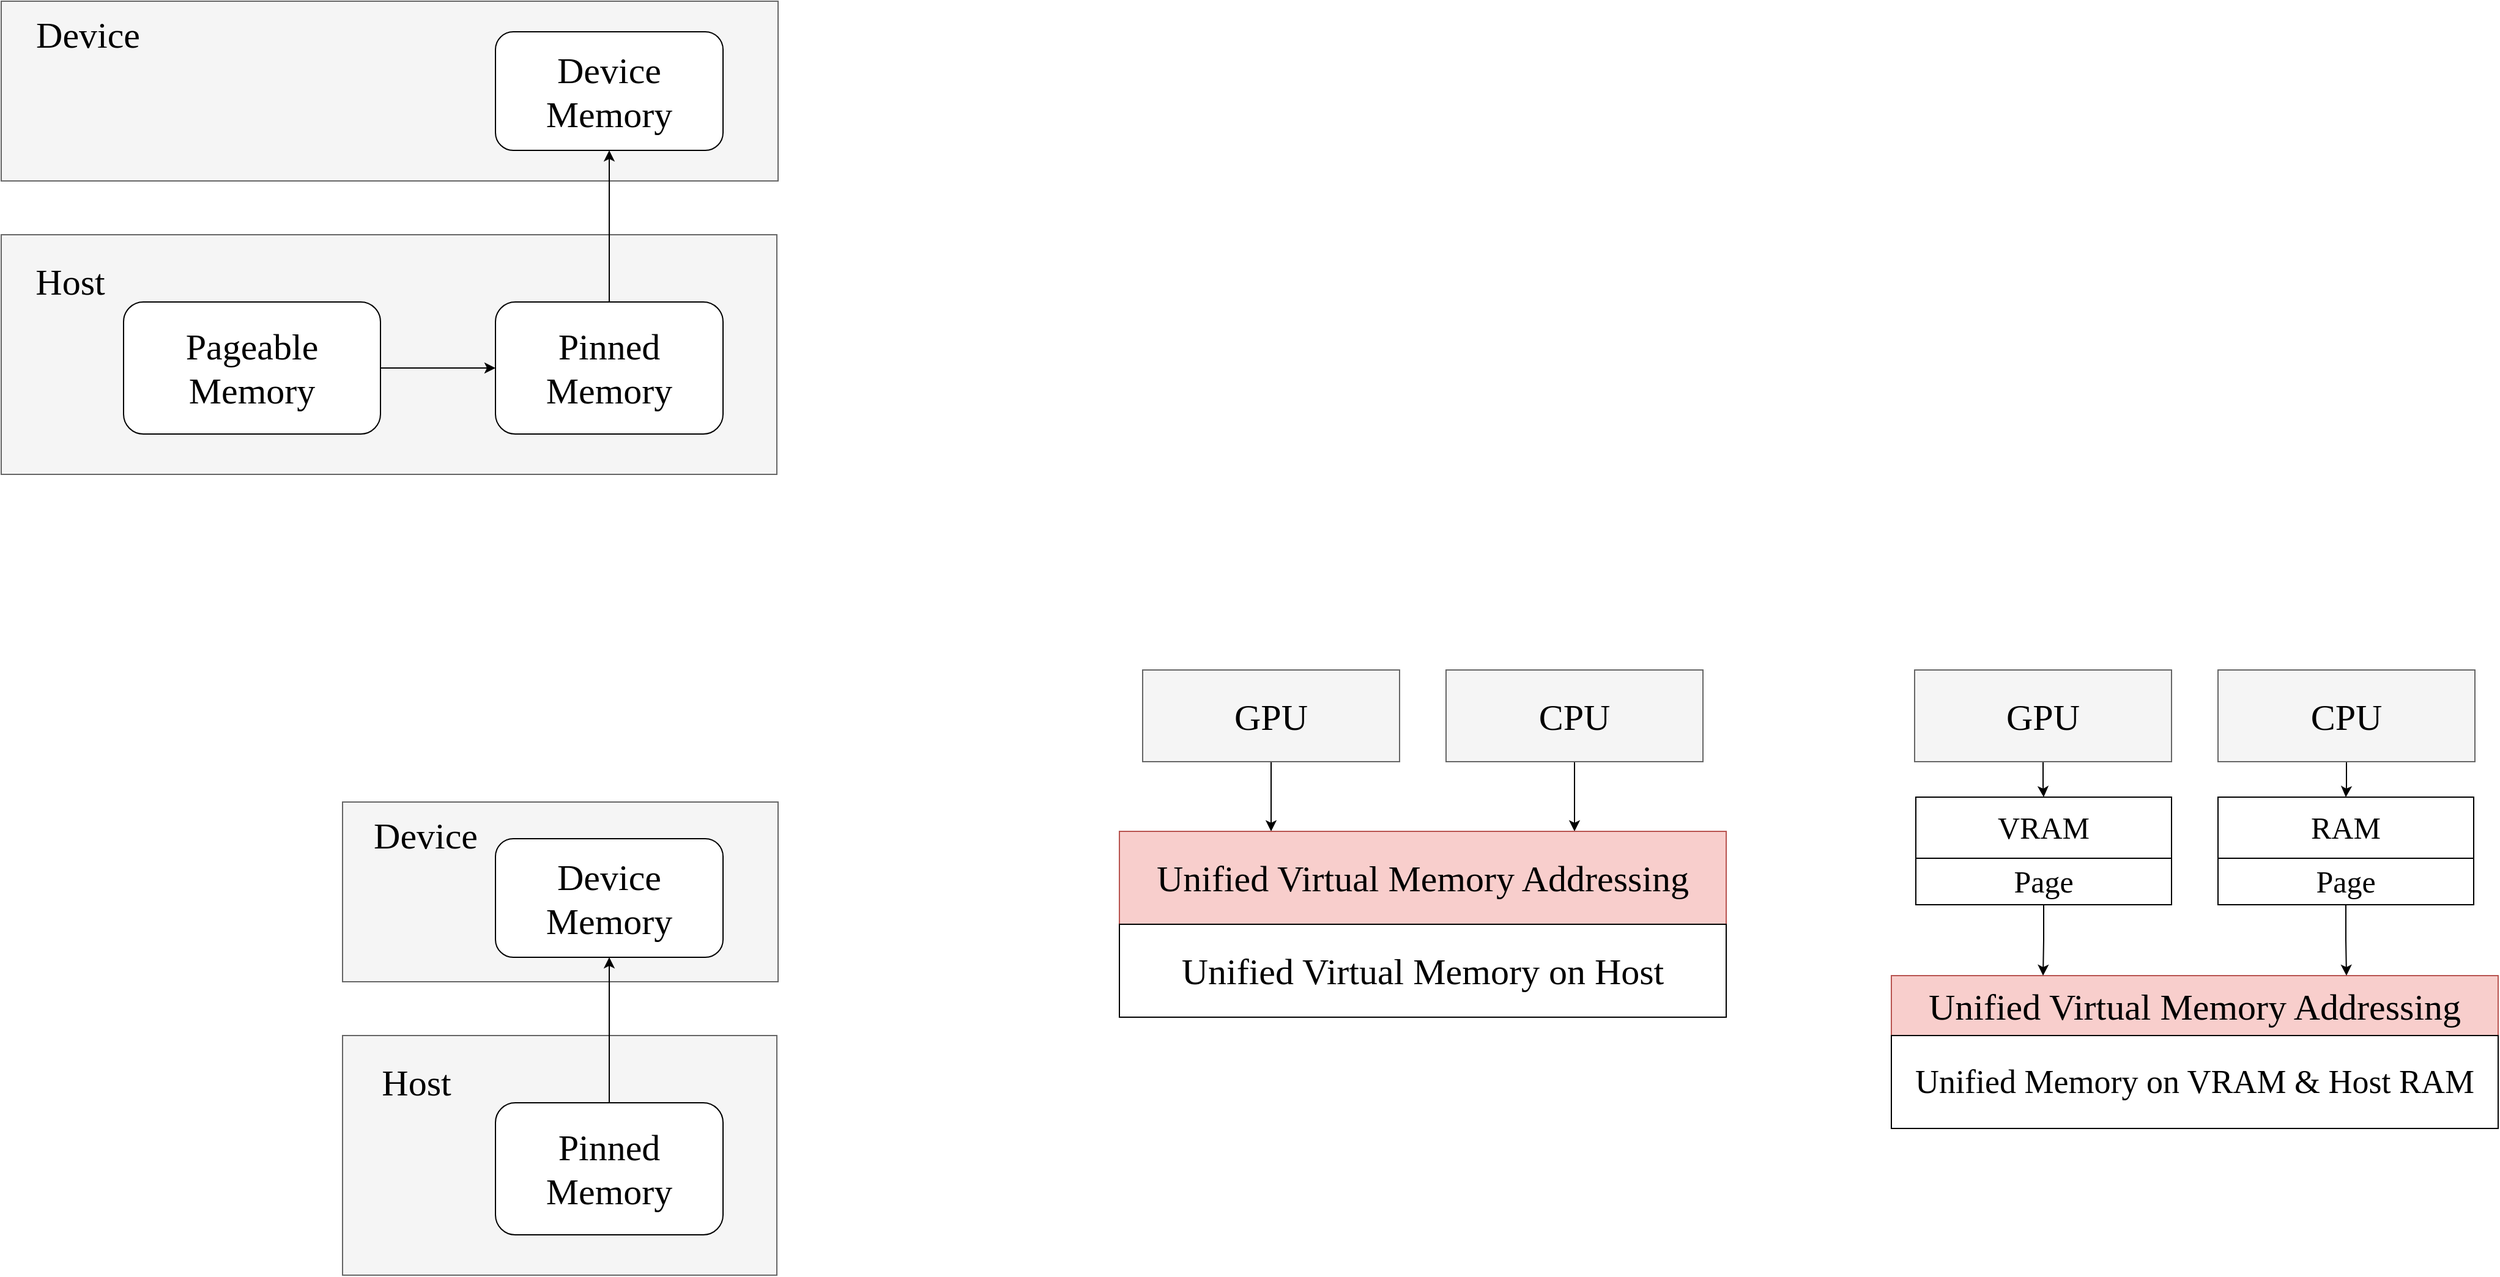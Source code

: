 <mxfile version="15.8.7" type="device"><diagram id="hrk3PfBAXStL3Mt9DNzF" name="Page-1"><mxGraphModel dx="1980" dy="1127" grid="0" gridSize="10" guides="1" tooltips="1" connect="1" arrows="1" fold="1" page="0" pageScale="1" pageWidth="827" pageHeight="1169" math="0" shadow="0"><root><mxCell id="0"/><mxCell id="1" parent="0"/><mxCell id="eNqkEs_kJdFXKLCoqqTT-1" value="" style="rounded=0;whiteSpace=wrap;html=1;fillColor=#f5f5f5;fontColor=#333333;strokeColor=#666666;" parent="1" vertex="1"><mxGeometry x="-33" y="328" width="634" height="196" as="geometry"/></mxCell><mxCell id="eNqkEs_kJdFXKLCoqqTT-2" value="&lt;font face=&quot;Lucida Console&quot; style=&quot;font-size: 30px&quot;&gt;Host&amp;nbsp;&amp;nbsp;&lt;/font&gt;" style="text;html=1;strokeColor=none;fillColor=none;align=center;verticalAlign=middle;whiteSpace=wrap;rounded=0;" parent="1" vertex="1"><mxGeometry x="1" y="351" width="60" height="30" as="geometry"/></mxCell><mxCell id="eNqkEs_kJdFXKLCoqqTT-3" value="" style="rounded=0;whiteSpace=wrap;html=1;fillColor=#f5f5f5;fontColor=#333333;strokeColor=#666666;" parent="1" vertex="1"><mxGeometry x="-33" y="137" width="635" height="147" as="geometry"/></mxCell><mxCell id="eNqkEs_kJdFXKLCoqqTT-4" value="&lt;font face=&quot;Lucida Console&quot; style=&quot;font-size: 30px&quot;&gt;Device&lt;/font&gt;" style="text;html=1;strokeColor=none;fillColor=none;align=center;verticalAlign=middle;whiteSpace=wrap;rounded=0;" parent="1" vertex="1"><mxGeometry x="8" y="149" width="60" height="30" as="geometry"/></mxCell><mxCell id="eNqkEs_kJdFXKLCoqqTT-8" style="edgeStyle=orthogonalEdgeStyle;rounded=0;orthogonalLoop=1;jettySize=auto;html=1;fontFamily=Lucida Console;fontSize=30;" parent="1" source="eNqkEs_kJdFXKLCoqqTT-5" target="eNqkEs_kJdFXKLCoqqTT-6" edge="1"><mxGeometry relative="1" as="geometry"/></mxCell><mxCell id="eNqkEs_kJdFXKLCoqqTT-5" value="Pageable Memory" style="rounded=1;whiteSpace=wrap;html=1;fontFamily=Lucida Console;fontSize=30;" parent="1" vertex="1"><mxGeometry x="67" y="383" width="210" height="108" as="geometry"/></mxCell><mxCell id="eNqkEs_kJdFXKLCoqqTT-9" style="edgeStyle=orthogonalEdgeStyle;rounded=0;orthogonalLoop=1;jettySize=auto;html=1;fontFamily=Lucida Console;fontSize=30;" parent="1" source="eNqkEs_kJdFXKLCoqqTT-6" target="eNqkEs_kJdFXKLCoqqTT-7" edge="1"><mxGeometry relative="1" as="geometry"/></mxCell><mxCell id="eNqkEs_kJdFXKLCoqqTT-6" value="Pinned Memory" style="rounded=1;whiteSpace=wrap;html=1;fontFamily=Lucida Console;fontSize=30;" parent="1" vertex="1"><mxGeometry x="371" y="383" width="186" height="108" as="geometry"/></mxCell><mxCell id="eNqkEs_kJdFXKLCoqqTT-7" value="Device Memory" style="rounded=1;whiteSpace=wrap;html=1;fontFamily=Lucida Console;fontSize=30;" parent="1" vertex="1"><mxGeometry x="371" y="162" width="186" height="97" as="geometry"/></mxCell><mxCell id="A-lY-i8fv1zlLmVqB1Jn-1" value="" style="rounded=0;whiteSpace=wrap;html=1;fillColor=#f5f5f5;fontColor=#333333;strokeColor=#666666;" vertex="1" parent="1"><mxGeometry x="246" y="983" width="355" height="196" as="geometry"/></mxCell><mxCell id="A-lY-i8fv1zlLmVqB1Jn-2" value="&lt;font face=&quot;Lucida Console&quot; style=&quot;font-size: 30px&quot;&gt;Host&amp;nbsp;&amp;nbsp;&lt;/font&gt;" style="text;html=1;strokeColor=none;fillColor=none;align=center;verticalAlign=middle;whiteSpace=wrap;rounded=0;" vertex="1" parent="1"><mxGeometry x="284" y="1006" width="60" height="30" as="geometry"/></mxCell><mxCell id="A-lY-i8fv1zlLmVqB1Jn-3" value="" style="rounded=0;whiteSpace=wrap;html=1;fillColor=#f5f5f5;fontColor=#333333;strokeColor=#666666;" vertex="1" parent="1"><mxGeometry x="246" y="792" width="356" height="147" as="geometry"/></mxCell><mxCell id="A-lY-i8fv1zlLmVqB1Jn-4" value="&lt;font face=&quot;Lucida Console&quot; style=&quot;font-size: 30px&quot;&gt;Device&lt;/font&gt;" style="text;html=1;strokeColor=none;fillColor=none;align=center;verticalAlign=middle;whiteSpace=wrap;rounded=0;" vertex="1" parent="1"><mxGeometry x="284" y="804" width="60" height="30" as="geometry"/></mxCell><mxCell id="A-lY-i8fv1zlLmVqB1Jn-7" style="edgeStyle=orthogonalEdgeStyle;rounded=0;orthogonalLoop=1;jettySize=auto;html=1;fontFamily=Lucida Console;fontSize=30;" edge="1" source="A-lY-i8fv1zlLmVqB1Jn-8" target="A-lY-i8fv1zlLmVqB1Jn-9" parent="1"><mxGeometry relative="1" as="geometry"/></mxCell><mxCell id="A-lY-i8fv1zlLmVqB1Jn-8" value="Pinned Memory" style="rounded=1;whiteSpace=wrap;html=1;fontFamily=Lucida Console;fontSize=30;" vertex="1" parent="1"><mxGeometry x="371" y="1038" width="186" height="108" as="geometry"/></mxCell><mxCell id="A-lY-i8fv1zlLmVqB1Jn-9" value="Device Memory" style="rounded=1;whiteSpace=wrap;html=1;fontFamily=Lucida Console;fontSize=30;" vertex="1" parent="1"><mxGeometry x="371" y="822" width="186" height="97" as="geometry"/></mxCell><mxCell id="A-lY-i8fv1zlLmVqB1Jn-18" style="edgeStyle=orthogonalEdgeStyle;rounded=0;orthogonalLoop=1;jettySize=auto;html=1;entryX=0.25;entryY=0;entryDx=0;entryDy=0;" edge="1" parent="1" source="A-lY-i8fv1zlLmVqB1Jn-11" target="A-lY-i8fv1zlLmVqB1Jn-14"><mxGeometry relative="1" as="geometry"/></mxCell><mxCell id="A-lY-i8fv1zlLmVqB1Jn-11" value="&lt;span style=&quot;color: rgb(0 , 0 , 0) ; font-family: &amp;#34;lucida console&amp;#34; ; font-size: 30px&quot;&gt;GPU&lt;/span&gt;" style="rounded=0;whiteSpace=wrap;html=1;fillColor=#f5f5f5;fontColor=#333333;strokeColor=#666666;" vertex="1" parent="1"><mxGeometry x="900" y="684" width="210" height="75" as="geometry"/></mxCell><mxCell id="A-lY-i8fv1zlLmVqB1Jn-19" style="edgeStyle=orthogonalEdgeStyle;rounded=0;orthogonalLoop=1;jettySize=auto;html=1;entryX=0.75;entryY=0;entryDx=0;entryDy=0;" edge="1" parent="1" source="A-lY-i8fv1zlLmVqB1Jn-12" target="A-lY-i8fv1zlLmVqB1Jn-14"><mxGeometry relative="1" as="geometry"/></mxCell><mxCell id="A-lY-i8fv1zlLmVqB1Jn-12" value="&lt;span style=&quot;color: rgb(0 , 0 , 0) ; font-family: &amp;#34;lucida console&amp;#34; ; font-size: 30px&quot;&gt;CPU&lt;/span&gt;" style="rounded=0;whiteSpace=wrap;html=1;fillColor=#f5f5f5;fontColor=#333333;strokeColor=#666666;" vertex="1" parent="1"><mxGeometry x="1148" y="684" width="210" height="75" as="geometry"/></mxCell><mxCell id="A-lY-i8fv1zlLmVqB1Jn-14" value="&lt;span style=&quot;color: rgb(0 , 0 , 0) ; font-family: &amp;#34;lucida console&amp;#34; ; font-size: 30px&quot;&gt;Unified Virtual Memory Addressing&lt;/span&gt;" style="rounded=0;whiteSpace=wrap;html=1;fillColor=#f8cecc;strokeColor=#b85450;" vertex="1" parent="1"><mxGeometry x="881" y="816" width="496" height="76" as="geometry"/></mxCell><mxCell id="A-lY-i8fv1zlLmVqB1Jn-17" value="&lt;span style=&quot;color: rgb(0 , 0 , 0) ; font-family: &amp;#34;lucida console&amp;#34; ; font-size: 30px&quot;&gt;Unified Virtual Memory on Host&lt;/span&gt;" style="rounded=0;whiteSpace=wrap;html=1;" vertex="1" parent="1"><mxGeometry x="881" y="892" width="496" height="76" as="geometry"/></mxCell><mxCell id="A-lY-i8fv1zlLmVqB1Jn-20" style="edgeStyle=orthogonalEdgeStyle;rounded=0;orthogonalLoop=1;jettySize=auto;html=1;entryX=0.5;entryY=0;entryDx=0;entryDy=0;" edge="1" source="A-lY-i8fv1zlLmVqB1Jn-21" target="A-lY-i8fv1zlLmVqB1Jn-24" parent="1"><mxGeometry relative="1" as="geometry"/></mxCell><mxCell id="A-lY-i8fv1zlLmVqB1Jn-21" value="&lt;span style=&quot;color: rgb(0 , 0 , 0) ; font-family: &amp;#34;lucida console&amp;#34; ; font-size: 30px&quot;&gt;GPU&lt;/span&gt;" style="rounded=0;whiteSpace=wrap;html=1;fillColor=#f5f5f5;fontColor=#333333;strokeColor=#666666;" vertex="1" parent="1"><mxGeometry x="1531" y="684" width="210" height="75" as="geometry"/></mxCell><mxCell id="A-lY-i8fv1zlLmVqB1Jn-30" style="edgeStyle=orthogonalEdgeStyle;rounded=0;orthogonalLoop=1;jettySize=auto;html=1;entryX=0.5;entryY=0;entryDx=0;entryDy=0;fontSize=25;" edge="1" parent="1" source="A-lY-i8fv1zlLmVqB1Jn-23" target="A-lY-i8fv1zlLmVqB1Jn-28"><mxGeometry relative="1" as="geometry"/></mxCell><mxCell id="A-lY-i8fv1zlLmVqB1Jn-23" value="&lt;span style=&quot;color: rgb(0 , 0 , 0) ; font-family: &amp;#34;lucida console&amp;#34; ; font-size: 30px&quot;&gt;CPU&lt;/span&gt;" style="rounded=0;whiteSpace=wrap;html=1;fillColor=#f5f5f5;fontColor=#333333;strokeColor=#666666;" vertex="1" parent="1"><mxGeometry x="1779" y="684" width="210" height="75" as="geometry"/></mxCell><mxCell id="A-lY-i8fv1zlLmVqB1Jn-24" value="&lt;span style=&quot;color: rgb(0, 0, 0); font-family: &amp;quot;lucida console&amp;quot;; font-size: 25px;&quot;&gt;VRAM&lt;/span&gt;" style="rounded=0;whiteSpace=wrap;html=1;fontSize=25;" vertex="1" parent="1"><mxGeometry x="1532" y="788" width="209" height="50" as="geometry"/></mxCell><mxCell id="A-lY-i8fv1zlLmVqB1Jn-25" value="&lt;span style=&quot;font-family: &amp;#34;lucida console&amp;#34; ; font-size: 30px&quot;&gt;Unified Virtual Memory Addressing&lt;/span&gt;" style="rounded=0;whiteSpace=wrap;html=1;fillColor=#f8cecc;strokeColor=#b85450;" vertex="1" parent="1"><mxGeometry x="1512" y="934" width="496" height="50" as="geometry"/></mxCell><mxCell id="A-lY-i8fv1zlLmVqB1Jn-27" style="edgeStyle=orthogonalEdgeStyle;rounded=0;orthogonalLoop=1;jettySize=auto;html=1;entryX=0.25;entryY=0;entryDx=0;entryDy=0;" edge="1" parent="1" source="A-lY-i8fv1zlLmVqB1Jn-26" target="A-lY-i8fv1zlLmVqB1Jn-25"><mxGeometry relative="1" as="geometry"/></mxCell><mxCell id="A-lY-i8fv1zlLmVqB1Jn-26" value="&lt;span style=&quot;color: rgb(0, 0, 0); font-family: &amp;quot;lucida console&amp;quot;; font-size: 25px;&quot;&gt;Page&lt;/span&gt;" style="rounded=0;whiteSpace=wrap;html=1;fontSize=25;" vertex="1" parent="1"><mxGeometry x="1532" y="838" width="209" height="38" as="geometry"/></mxCell><mxCell id="A-lY-i8fv1zlLmVqB1Jn-28" value="&lt;span style=&quot;color: rgb(0 , 0 , 0) ; font-family: &amp;#34;lucida console&amp;#34; ; font-size: 25px&quot;&gt;RAM&lt;/span&gt;" style="rounded=0;whiteSpace=wrap;html=1;fontSize=25;" vertex="1" parent="1"><mxGeometry x="1779" y="788" width="209" height="50" as="geometry"/></mxCell><mxCell id="A-lY-i8fv1zlLmVqB1Jn-31" style="edgeStyle=orthogonalEdgeStyle;rounded=0;orthogonalLoop=1;jettySize=auto;html=1;entryX=0.75;entryY=0;entryDx=0;entryDy=0;fontSize=25;" edge="1" parent="1" source="A-lY-i8fv1zlLmVqB1Jn-29" target="A-lY-i8fv1zlLmVqB1Jn-25"><mxGeometry relative="1" as="geometry"/></mxCell><mxCell id="A-lY-i8fv1zlLmVqB1Jn-29" value="&lt;span style=&quot;color: rgb(0, 0, 0); font-family: &amp;quot;lucida console&amp;quot;; font-size: 25px;&quot;&gt;Page&lt;/span&gt;" style="rounded=0;whiteSpace=wrap;html=1;fontSize=25;" vertex="1" parent="1"><mxGeometry x="1779" y="838" width="209" height="38" as="geometry"/></mxCell><mxCell id="A-lY-i8fv1zlLmVqB1Jn-32" value="&lt;span style=&quot;color: rgb(0 , 0 , 0) ; font-family: &amp;#34;lucida console&amp;#34;&quot;&gt;&lt;font style=&quot;font-size: 27px&quot;&gt;Unified Memory on VRAM &amp;amp; Host RAM&lt;/font&gt;&lt;/span&gt;" style="rounded=0;whiteSpace=wrap;html=1;" vertex="1" parent="1"><mxGeometry x="1512" y="983" width="496" height="76" as="geometry"/></mxCell></root></mxGraphModel></diagram></mxfile>